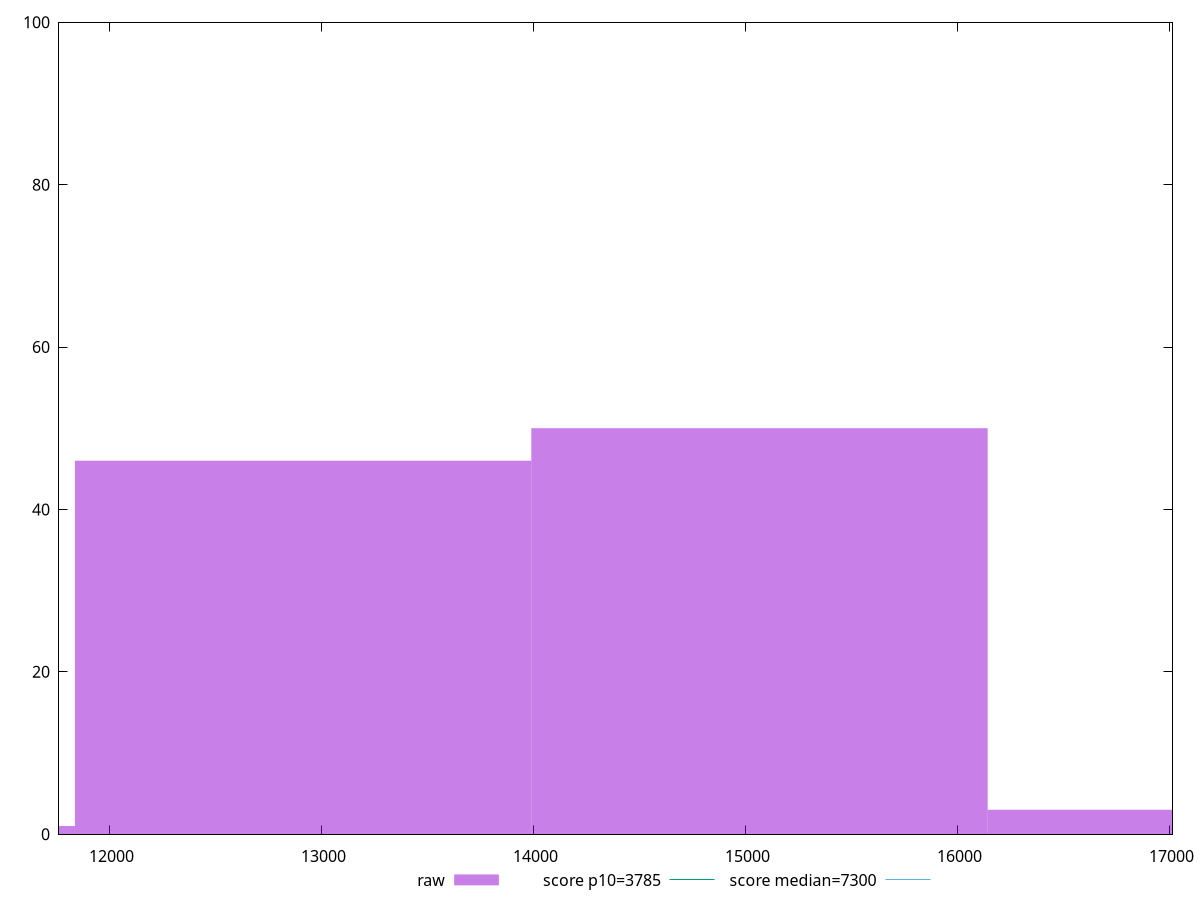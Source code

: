 reset

$raw <<EOF
17218.13585329699 3
12913.601889972742 46
10761.334908310619 1
15065.868871634866 50
EOF

set key outside below
set boxwidth 2152.2669816621237
set xrange [11762.344999999994:17013.625]
set yrange [0:100]
set trange [0:100]
set style fill transparent solid 0.5 noborder

set parametric
set terminal svg size 640, 490 enhanced background rgb 'white'
set output "report_00009_2021-02-08T22-37-41.559Z/interactive/samples/pages/raw/histogram.svg"

plot $raw title "raw" with boxes, \
     3785,t title "score p10=3785", \
     7300,t title "score median=7300"

reset
